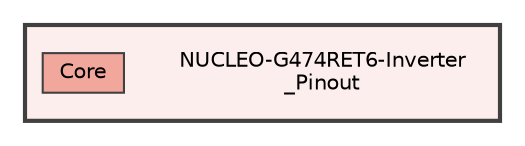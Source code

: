 digraph "/home/oliver/Documents/3A/Actionneur_Automatique_appliqee/2324_ESE3745_BelliardPriou/NUCLEO-G474RET6-Inverter_Pinout"
{
 // LATEX_PDF_SIZE
  bgcolor="transparent";
  edge [fontname=Helvetica,fontsize=10,labelfontname=Helvetica,labelfontsize=10];
  node [fontname=Helvetica,fontsize=10,shape=box,height=0.2,width=0.4];
  compound=true
  subgraph clusterdir_fee053480c99c801aef89da372f31ec3 {
    graph [ bgcolor="#fceeec", pencolor="grey25", label="", fontname=Helvetica,fontsize=10 style="filled,bold", URL="dir_fee053480c99c801aef89da372f31ec3.html",tooltip=""]
    dir_fee053480c99c801aef89da372f31ec3 [shape=plaintext, label="NUCLEO-G474RET6-Inverter\l_Pinout"];
  dir_8a251b85e311ace597268a108f2529ad [label="Core", fillcolor="#f2a79d", color="grey25", style="filled", URL="dir_8a251b85e311ace597268a108f2529ad.html",tooltip=""];
  }
}
